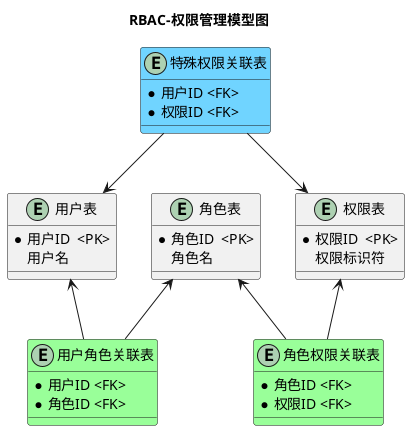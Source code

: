 @startuml
title RBAC-权限管理模型图
'hide circle

entity "用户表" as user {
  *用户ID  <PK>
  用户名
}

entity "角色表" as role {
  *角色ID  <PK>
  角色名
}

entity "权限表" as perm {
  *权限ID  <PK>
  权限标识符
}

entity "用户角色关联表" as user_role #99FF99 {
  *用户ID <FK>
  *角色ID <FK>
}

entity "角色权限关联表" as role_perm #99FF99 {
  *角色ID <FK>
  *权限ID <FK>
}

entity "特殊权限关联表" as user_perm #70d4ff {
  *用户ID <FK>
  *权限ID <FK>
}

role_perm -up-> role
role_perm -up-> perm
user_role -up-> user
user_role -up-> role
user_perm --> perm
user_perm --> user
@enduml